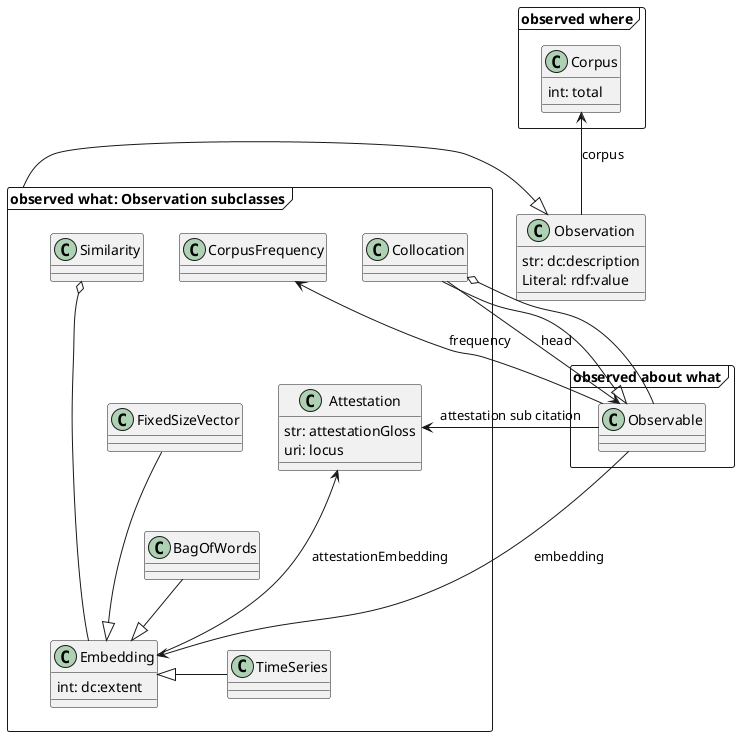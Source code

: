 @startuml

frame "observed about what" {

  class Observable {}

}

  class Observation {
    str: dc:description
    Literal: rdf:value
  }


frame "observed what: Observation subclasses" {

  class Collocation {}

  class CorpusFrequency {
  }

  class Attestation {
    str: attestationGloss
    uri: locus
  }

  Collocation -down[hidden]-> Attestation

  class Embedding {
   int: dc:extent
  }

  Similarity o-down- Embedding
  Similarity --[hidden]-- Embedding

  Similarity -down[hidden]-> FixedSizeVector
  FixedSizeVector -[norank]-|> Embedding
  FixedSizeVector -down[hidden]-> BagOfWords
  BagOfWords -[norank]-|> Embedding
  BagOfWords -down[hidden]-> TimeSeries
  TimeSeries -[norank]-|> Embedding


}

"observed what: Observation subclasses" -right-|> Observation

frame "observed where" {
  class Corpus {
    int: total
  }
}


Observation -up-> Corpus: corpus

Embedding -[norank]-> Attestation: attestationEmbedding

Observable -[norank]-> Embedding: embedding
Observable -[norank]-> CorpusFrequency: frequency
Observable -[norank]-> Attestation: attestation sub citation



Collocation -down-> Observable: head
Collocation --|> Observable
Observable -up-o Collocation


@enduml
